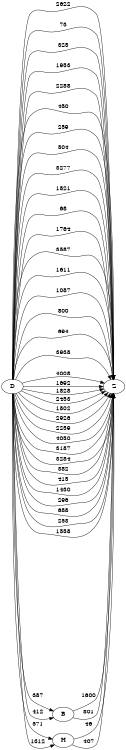 digraph G {
	rankdir=LR size="8,5"
	D
	Z
	D -> Z [label=2622]
	D
	Z
	D -> Z [label=73]
	D
	B
	D -> B [label=387]
	B
	Z
	B -> Z [label=1600]
	D
	Z
	D -> Z [label=325]
	D
	Z
	D -> Z [label=1953]
	D
	Z
	D -> Z [label=2288]
	D
	Z
	D -> Z [label=450]
	D
	Z
	D -> Z [label=259]
	D
	Z
	D -> Z [label=504]
	D
	Z
	D -> Z [label=3277]
	D
	Z
	D -> Z [label=1821]
	D
	Z
	D -> Z [label=68]
	D
	Z
	D -> Z [label=1764]
	D
	Z
	D -> Z [label=3587]
	D
	Z
	D -> Z [label=1611]
	D
	H
	D -> H [label=571]
	H
	Z
	H -> Z [label=46]
	D
	Z
	D -> Z [label=1087]
	D
	Z
	D -> Z [label=800]
	D
	Z
	D -> Z [label=694]
	D
	Z
	D -> Z [label=3938]
	D
	Z
	D -> Z [label=4008]
	D
	Z
	D -> Z [label=1692]
	D
	Z
	D -> Z [label=1828]
	D
	Z
	D -> Z [label=2453]
	D
	Z
	D -> Z [label=1802]
	D
	H
	D -> H [label=1312]
	H
	Z
	H -> Z [label=407]
	D
	Z
	D -> Z [label=2926]
	D
	Z
	D -> Z [label=2259]
	D
	Z
	D -> Z [label=4050]
	D
	Z
	D -> Z [label=3187]
	D
	Z
	D -> Z [label=3284]
	D
	Z
	D -> Z [label=382]
	D
	Z
	D -> Z [label=415]
	D
	Z
	D -> Z [label=1430]
	D
	B
	D -> B [label=412]
	B
	Z
	B -> Z [label=801]
	D
	Z
	D -> Z [label=296]
	D
	Z
	D -> Z [label=688]
	D
	Z
	D -> Z [label=253]
	D
	Z
	D -> Z [label=1558]
}
